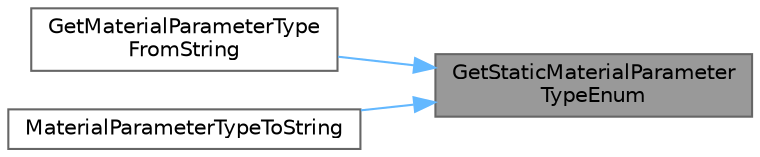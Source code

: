 digraph "GetStaticMaterialParameterTypeEnum"
{
 // INTERACTIVE_SVG=YES
 // LATEX_PDF_SIZE
  bgcolor="transparent";
  edge [fontname=Helvetica,fontsize=10,labelfontname=Helvetica,labelfontsize=10];
  node [fontname=Helvetica,fontsize=10,shape=box,height=0.2,width=0.4];
  rankdir="RL";
  Node1 [id="Node000001",label="GetStaticMaterialParameter\lTypeEnum",height=0.2,width=0.4,color="gray40", fillcolor="grey60", style="filled", fontcolor="black",tooltip=" "];
  Node1 -> Node2 [id="edge1_Node000001_Node000002",dir="back",color="steelblue1",style="solid",tooltip=" "];
  Node2 [id="Node000002",label="GetMaterialParameterType\lFromString",height=0.2,width=0.4,color="grey40", fillcolor="white", style="filled",URL="$dc/d31/MaterialTypes_8h.html#a5cdbcee54f4b6e48f476705fb6f75c0f",tooltip=" "];
  Node1 -> Node3 [id="edge2_Node000001_Node000003",dir="back",color="steelblue1",style="solid",tooltip=" "];
  Node3 [id="Node000003",label="MaterialParameterTypeToString",height=0.2,width=0.4,color="grey40", fillcolor="white", style="filled",URL="$dc/d31/MaterialTypes_8h.html#a20b29202450f3ebf7aa998bd92703aec",tooltip=" "];
}
